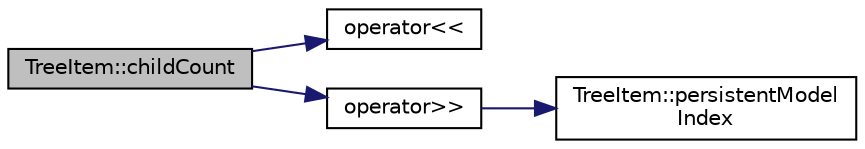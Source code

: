 digraph "TreeItem::childCount"
{
  edge [fontname="Helvetica",fontsize="10",labelfontname="Helvetica",labelfontsize="10"];
  node [fontname="Helvetica",fontsize="10",shape=record];
  rankdir="LR";
  Node34 [label="TreeItem::childCount",height=0.2,width=0.4,color="black", fillcolor="grey75", style="filled", fontcolor="black"];
  Node34 -> Node35 [color="midnightblue",fontsize="10",style="solid",fontname="Helvetica"];
  Node35 [label="operator\<\<",height=0.2,width=0.4,color="black", fillcolor="white", style="filled",URL="$treeitem_8h.html#af3867168b442d1c788191d4ff5e10736"];
  Node34 -> Node36 [color="midnightblue",fontsize="10",style="solid",fontname="Helvetica"];
  Node36 [label="operator\>\>",height=0.2,width=0.4,color="black", fillcolor="white", style="filled",URL="$treeitem_8h.html#a437228530f02a7bebd73f29f411e82b0"];
  Node36 -> Node37 [color="midnightblue",fontsize="10",style="solid",fontname="Helvetica"];
  Node37 [label="TreeItem::persistentModel\lIndex",height=0.2,width=0.4,color="black", fillcolor="white", style="filled",URL="$class_tree_item.html#a6ea43f97c7dfa519633ddb10882ddc6a",tooltip="Returns the model index refers to the item in the model. "];
}
